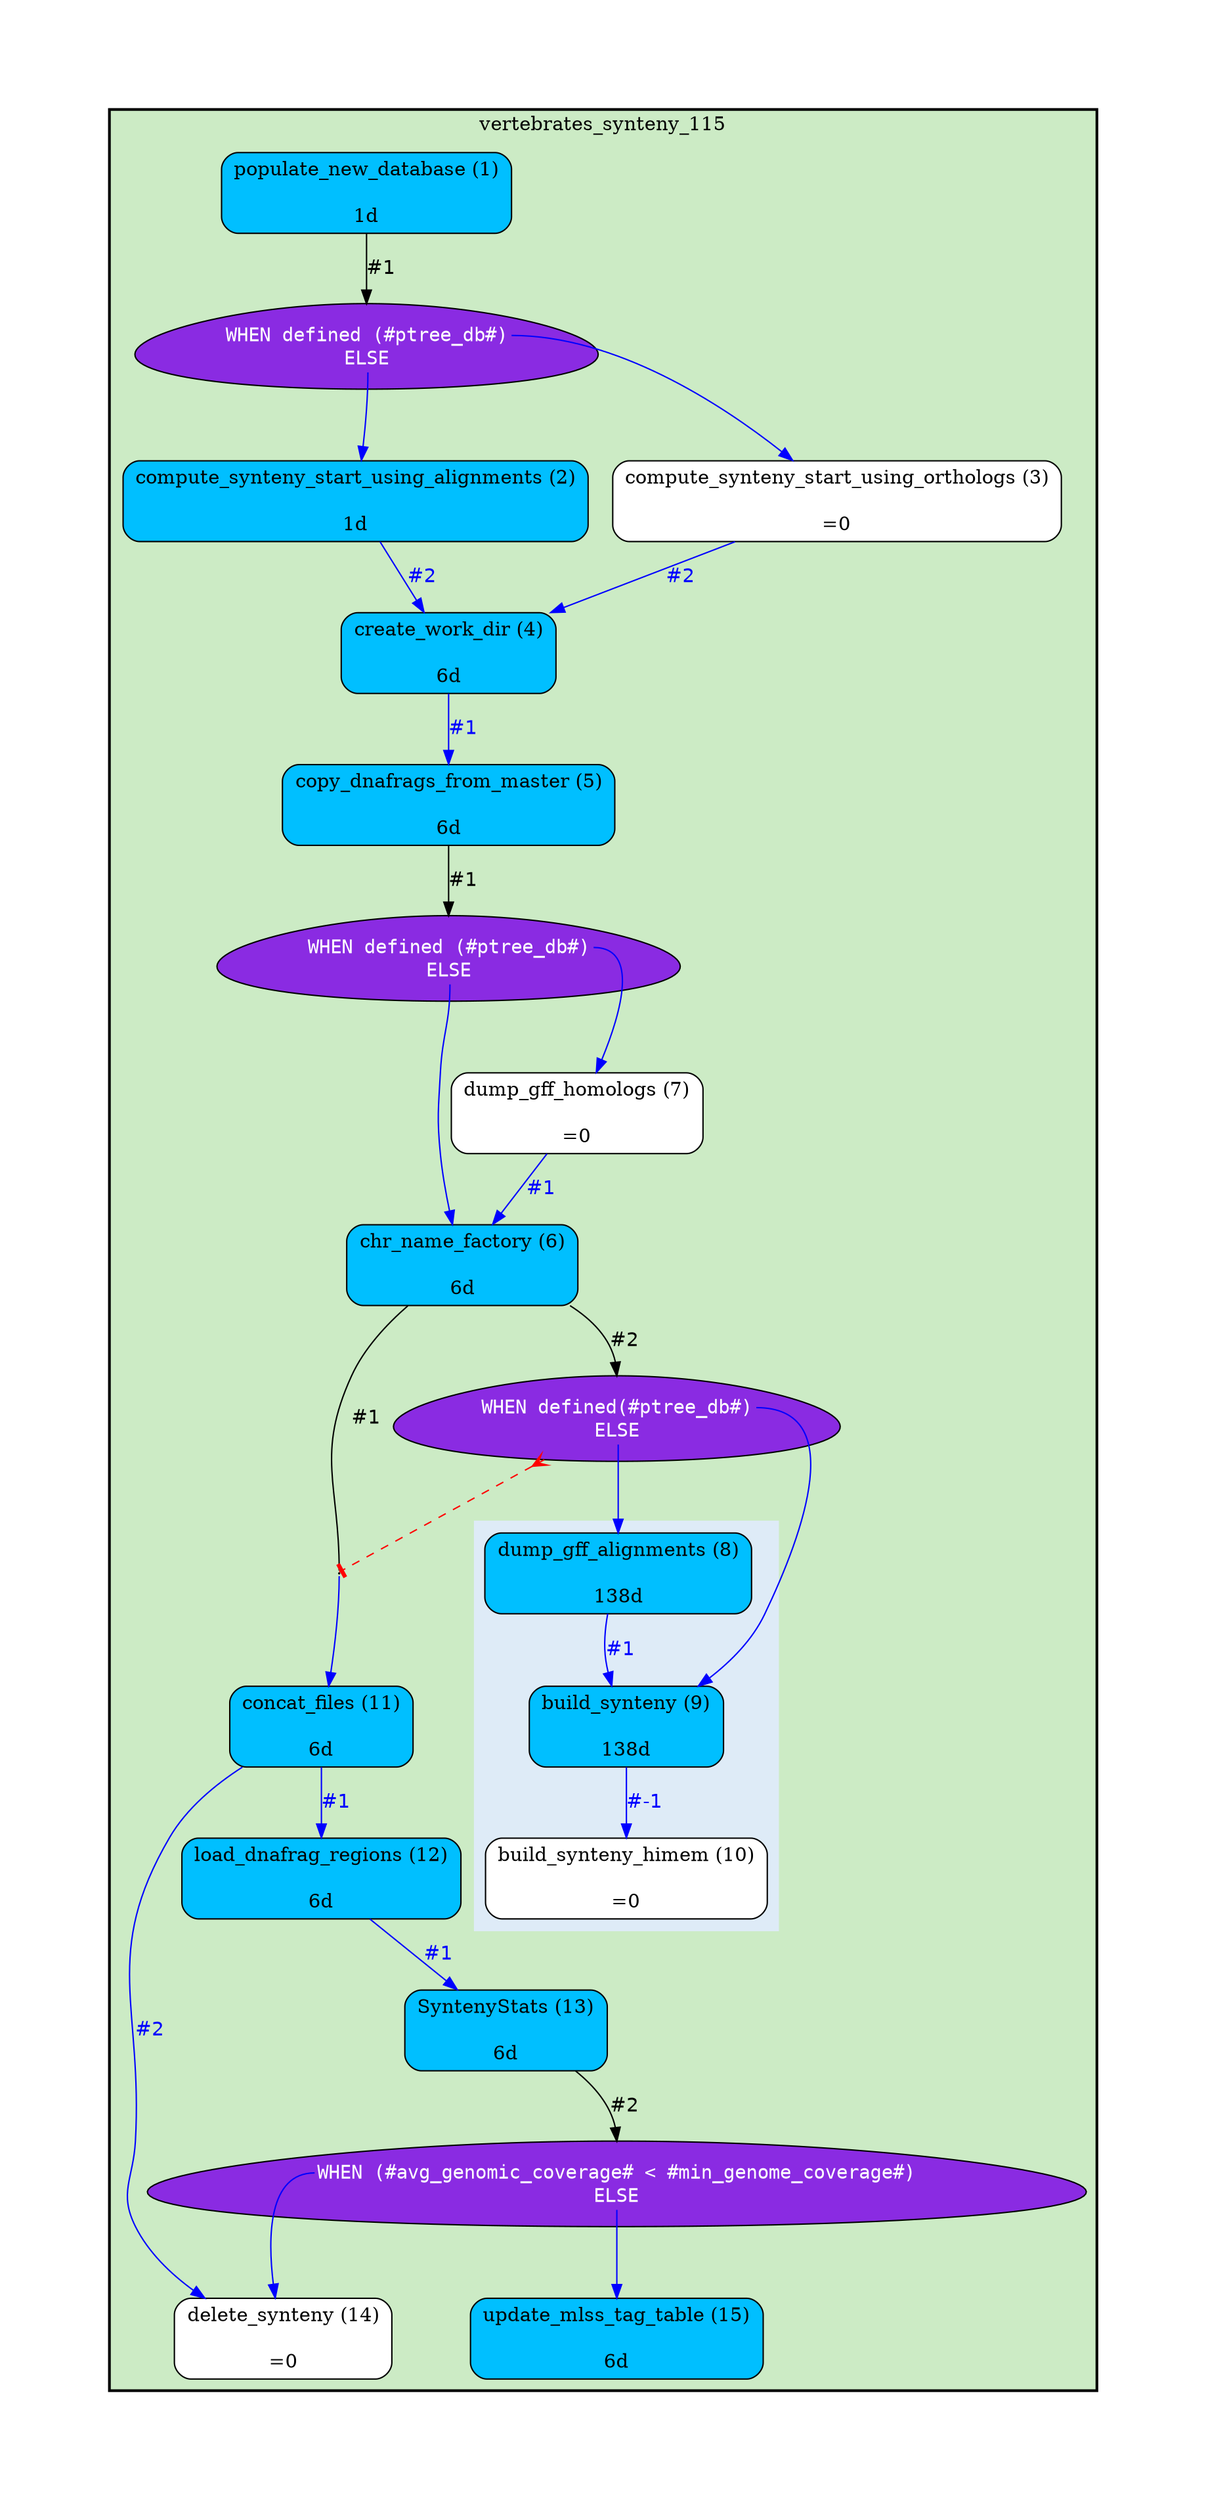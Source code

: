 digraph test {
	ratio="compress"; concentrate = "true"; name = "AnalysisWorkflow"; pad = "1.0";
	analysis_SyntenyStats [fillcolor="DeepSkyBlue", fontname="Times-Roman", label=<<table border="0" cellborder="0" cellspacing="0" cellpadding="1"><tr><td colspan="1">SyntenyStats (13)</td></tr><tr><td colspan="1"> </td></tr><tr><td bgcolor="DeepSkyBlue" width="100%">6d</td></tr></table>>, shape="Mrecord", style="filled"];
	analysis_build_synteny [fillcolor="DeepSkyBlue", fontname="Times-Roman", label=<<table border="0" cellborder="0" cellspacing="0" cellpadding="1"><tr><td colspan="1">build_synteny (9)</td></tr><tr><td colspan="1"> </td></tr><tr><td bgcolor="DeepSkyBlue" width="100%">138d</td></tr></table>>, shape="Mrecord", style="filled"];
	analysis_build_synteny_himem [fillcolor="white", fontname="Times-Roman", label=<<table border="0" cellborder="0" cellspacing="0" cellpadding="1"><tr><td colspan="1">build_synteny_himem (10)</td></tr><tr><td colspan="1"> </td></tr><tr><td>=0</td></tr></table>>, shape="Mrecord", style="filled"];
	analysis_chr_name_factory [fillcolor="DeepSkyBlue", fontname="Times-Roman", label=<<table border="0" cellborder="0" cellspacing="0" cellpadding="1"><tr><td colspan="1">chr_name_factory (6)</td></tr><tr><td colspan="1"> </td></tr><tr><td bgcolor="DeepSkyBlue" width="100%">6d</td></tr></table>>, shape="Mrecord", style="filled"];
	analysis_compute_synteny_start_using_alignments [fillcolor="DeepSkyBlue", fontname="Times-Roman", label=<<table border="0" cellborder="0" cellspacing="0" cellpadding="1"><tr><td colspan="1">compute_synteny_start_using_alignments (2)</td></tr><tr><td colspan="1"> </td></tr><tr><td bgcolor="DeepSkyBlue" width="100%">1d</td></tr></table>>, shape="Mrecord", style="filled"];
	analysis_compute_synteny_start_using_orthologs [fillcolor="white", fontname="Times-Roman", label=<<table border="0" cellborder="0" cellspacing="0" cellpadding="1"><tr><td colspan="1">compute_synteny_start_using_orthologs (3)</td></tr><tr><td colspan="1"> </td></tr><tr><td>=0</td></tr></table>>, shape="Mrecord", style="filled"];
	analysis_concat_files [fillcolor="DeepSkyBlue", fontname="Times-Roman", label=<<table border="0" cellborder="0" cellspacing="0" cellpadding="1"><tr><td colspan="1">concat_files (11)</td></tr><tr><td colspan="1"> </td></tr><tr><td bgcolor="DeepSkyBlue" width="100%">6d</td></tr></table>>, shape="Mrecord", style="filled"];
	analysis_copy_dnafrags_from_master [fillcolor="DeepSkyBlue", fontname="Times-Roman", label=<<table border="0" cellborder="0" cellspacing="0" cellpadding="1"><tr><td colspan="1">copy_dnafrags_from_master (5)</td></tr><tr><td colspan="1"> </td></tr><tr><td bgcolor="DeepSkyBlue" width="100%">6d</td></tr></table>>, shape="Mrecord", style="filled"];
	analysis_create_work_dir [fillcolor="DeepSkyBlue", fontname="Times-Roman", label=<<table border="0" cellborder="0" cellspacing="0" cellpadding="1"><tr><td colspan="1">create_work_dir (4)</td></tr><tr><td colspan="1"> </td></tr><tr><td bgcolor="DeepSkyBlue" width="100%">6d</td></tr></table>>, shape="Mrecord", style="filled"];
	analysis_delete_synteny [fillcolor="white", fontname="Times-Roman", label=<<table border="0" cellborder="0" cellspacing="0" cellpadding="1"><tr><td colspan="1">delete_synteny (14)</td></tr><tr><td colspan="1"> </td></tr><tr><td>=0</td></tr></table>>, shape="Mrecord", style="filled"];
	analysis_dump_gff_alignments [fillcolor="DeepSkyBlue", fontname="Times-Roman", label=<<table border="0" cellborder="0" cellspacing="0" cellpadding="1"><tr><td colspan="1">dump_gff_alignments (8)</td></tr><tr><td colspan="1"> </td></tr><tr><td bgcolor="DeepSkyBlue" width="100%">138d</td></tr></table>>, shape="Mrecord", style="filled"];
	analysis_dump_gff_homologs [fillcolor="white", fontname="Times-Roman", label=<<table border="0" cellborder="0" cellspacing="0" cellpadding="1"><tr><td colspan="1">dump_gff_homologs (7)</td></tr><tr><td colspan="1"> </td></tr><tr><td>=0</td></tr></table>>, shape="Mrecord", style="filled"];
	analysis_load_dnafrag_regions [fillcolor="DeepSkyBlue", fontname="Times-Roman", label=<<table border="0" cellborder="0" cellspacing="0" cellpadding="1"><tr><td colspan="1">load_dnafrag_regions (12)</td></tr><tr><td colspan="1"> </td></tr><tr><td bgcolor="DeepSkyBlue" width="100%">6d</td></tr></table>>, shape="Mrecord", style="filled"];
	analysis_populate_new_database [fillcolor="DeepSkyBlue", fontname="Times-Roman", label=<<table border="0" cellborder="0" cellspacing="0" cellpadding="1"><tr><td colspan="1">populate_new_database (1)</td></tr><tr><td colspan="1"> </td></tr><tr><td bgcolor="DeepSkyBlue" width="100%">1d</td></tr></table>>, shape="Mrecord", style="filled"];
	analysis_update_mlss_tag_table [fillcolor="DeepSkyBlue", fontname="Times-Roman", label=<<table border="0" cellborder="0" cellspacing="0" cellpadding="1"><tr><td colspan="1">update_mlss_tag_table (15)</td></tr><tr><td colspan="1"> </td></tr><tr><td bgcolor="DeepSkyBlue" width="100%">6d</td></tr></table>>, shape="Mrecord", style="filled"];
	dfr_14_mp [fillcolor="blueviolet", fontcolor="white", fontname="Courier", label=<<table border="0" cellborder="0" cellspacing="0" cellpadding="1">i<tr><td></td></tr><tr><td port="cond_0">WHEN (#avg_genomic_coverage# &lt; #min_genome_coverage#)</td></tr><tr><td port="cond_1">ELSE</td></tr></table>>, shape="egg", style="filled"];
	dfr_1_mp [fillcolor="blueviolet", fontcolor="white", fontname="Courier", label=<<table border="0" cellborder="0" cellspacing="0" cellpadding="1">i<tr><td></td></tr><tr><td port="cond_0">WHEN defined (#ptree_db#)</td></tr><tr><td port="cond_1">ELSE</td></tr></table>>, shape="egg", style="filled"];
	dfr_5_mp [fillcolor="blueviolet", fontcolor="white", fontname="Courier", label=<<table border="0" cellborder="0" cellspacing="0" cellpadding="1">i<tr><td></td></tr><tr><td port="cond_0">WHEN defined (#ptree_db#)</td></tr><tr><td port="cond_1">ELSE</td></tr></table>>, shape="egg", style="filled"];
	dfr_6_mp [fixedsize="1", height="0.01", label="dfr_6_mp", shape="point", width="0.01"];
	dfr_7_mp [fillcolor="blueviolet", fontcolor="white", fontname="Courier", label=<<table border="0" cellborder="0" cellspacing="0" cellpadding="1">i<tr><td></td></tr><tr><td port="cond_0">WHEN defined(#ptree_db#)</td></tr><tr><td port="cond_1">ELSE</td></tr></table>>, shape="egg", style="filled"];
	analysis_SyntenyStats -> dfr_14_mp [arrowhead="normal", color="black", fontcolor="black", fontname="Helvetica", headport="n", label="#2"];
	analysis_build_synteny -> analysis_build_synteny_himem [color="blue", fontcolor="blue", fontname="Helvetica", label="#-1\n"];
	analysis_chr_name_factory -> dfr_6_mp [arrowhead="none", color="black", fontcolor="black", fontname="Helvetica", headport="n", label="#1"];
	analysis_chr_name_factory -> dfr_7_mp [arrowhead="normal", color="black", fontcolor="black", fontname="Helvetica", headport="n", label="#2"];
	analysis_compute_synteny_start_using_alignments -> analysis_create_work_dir [color="blue", fontcolor="blue", fontname="Helvetica", label="#2\n"];
	analysis_compute_synteny_start_using_orthologs -> analysis_create_work_dir [color="blue", fontcolor="blue", fontname="Helvetica", label="#2\n"];
	analysis_concat_files -> analysis_delete_synteny [color="blue", fontcolor="blue", fontname="Helvetica", label="#2\n"];
	analysis_concat_files -> analysis_load_dnafrag_regions [color="blue", fontcolor="blue", fontname="Helvetica", label="#1\n"];
	analysis_copy_dnafrags_from_master -> dfr_5_mp [arrowhead="normal", color="black", fontcolor="black", fontname="Helvetica", headport="n", label="#1"];
	analysis_create_work_dir -> analysis_copy_dnafrags_from_master [color="blue", fontcolor="blue", fontname="Helvetica", label="#1\n"];
	analysis_dump_gff_alignments -> analysis_build_synteny [color="blue", fontcolor="blue", fontname="Helvetica", label="#1\n"];
	analysis_dump_gff_homologs -> analysis_chr_name_factory [color="blue", fontcolor="blue", fontname="Helvetica", label="#1\n"];
	analysis_load_dnafrag_regions -> analysis_SyntenyStats [color="blue", fontcolor="blue", fontname="Helvetica", label="#1\n"];
	analysis_populate_new_database -> dfr_1_mp [arrowhead="normal", color="black", fontcolor="black", fontname="Helvetica", headport="n", label="#1"];
	dfr_14_mp -> analysis_delete_synteny [color="blue", fontcolor="blue", fontname="Helvetica", label="\n", tailport="cond_0"];
	dfr_14_mp -> analysis_update_mlss_tag_table [color="blue", fontcolor="blue", fontname="Helvetica", label="\n", tailport="cond_1"];
	dfr_1_mp -> analysis_compute_synteny_start_using_alignments [color="blue", fontcolor="blue", fontname="Helvetica", label="\n", tailport="cond_1"];
	dfr_1_mp -> analysis_compute_synteny_start_using_orthologs [color="blue", fontcolor="blue", fontname="Helvetica", label="\n", tailport="cond_0"];
	dfr_5_mp -> analysis_chr_name_factory [color="blue", fontcolor="blue", fontname="Helvetica", label="\n", tailport="cond_1"];
	dfr_5_mp -> analysis_dump_gff_homologs [color="blue", fontcolor="blue", fontname="Helvetica", label="\n", tailport="cond_0"];
	dfr_6_mp -> analysis_concat_files [color="blue", fontcolor="blue", fontname="Helvetica", label="\n", tailport="s"];
	dfr_7_mp -> analysis_build_synteny [color="blue", fontcolor="blue", fontname="Helvetica", label="\n", tailport="cond_0"];
	dfr_7_mp -> analysis_dump_gff_alignments [color="blue", fontcolor="blue", fontname="Helvetica", label="\n", tailport="cond_1"];
	dfr_7_mp -> dfr_6_mp [arrowhead="tee", arrowtail="crow", color="red", dir="both", style="dashed"];

subgraph "cluster_vertebrates_synteny_115" {
	label="vertebrates_synteny_115";
	style="bold,filled";
	colorscheme="pastel19";
	fillcolor="3";
	color="";
	analysis_SyntenyStats;
	analysis_chr_name_factory;
	analysis_compute_synteny_start_using_alignments;
	analysis_compute_synteny_start_using_orthologs;
	analysis_concat_files;
	analysis_copy_dnafrags_from_master;
	analysis_create_work_dir;
	analysis_delete_synteny;
	analysis_dump_gff_homologs;
	analysis_load_dnafrag_regions;
	analysis_populate_new_database;
	analysis_update_mlss_tag_table;
	subgraph "cluster_cl_dfr_6_mp" {
		label="";
		style="filled";
		colorscheme="blues9";
		fillcolor="2";
		color="2";
		analysis_build_synteny;
		analysis_build_synteny_himem;
		analysis_dump_gff_alignments;
	}
	dfr_14_mp;
	dfr_1_mp;
	dfr_5_mp;
	dfr_6_mp;
	dfr_7_mp;
}
}
